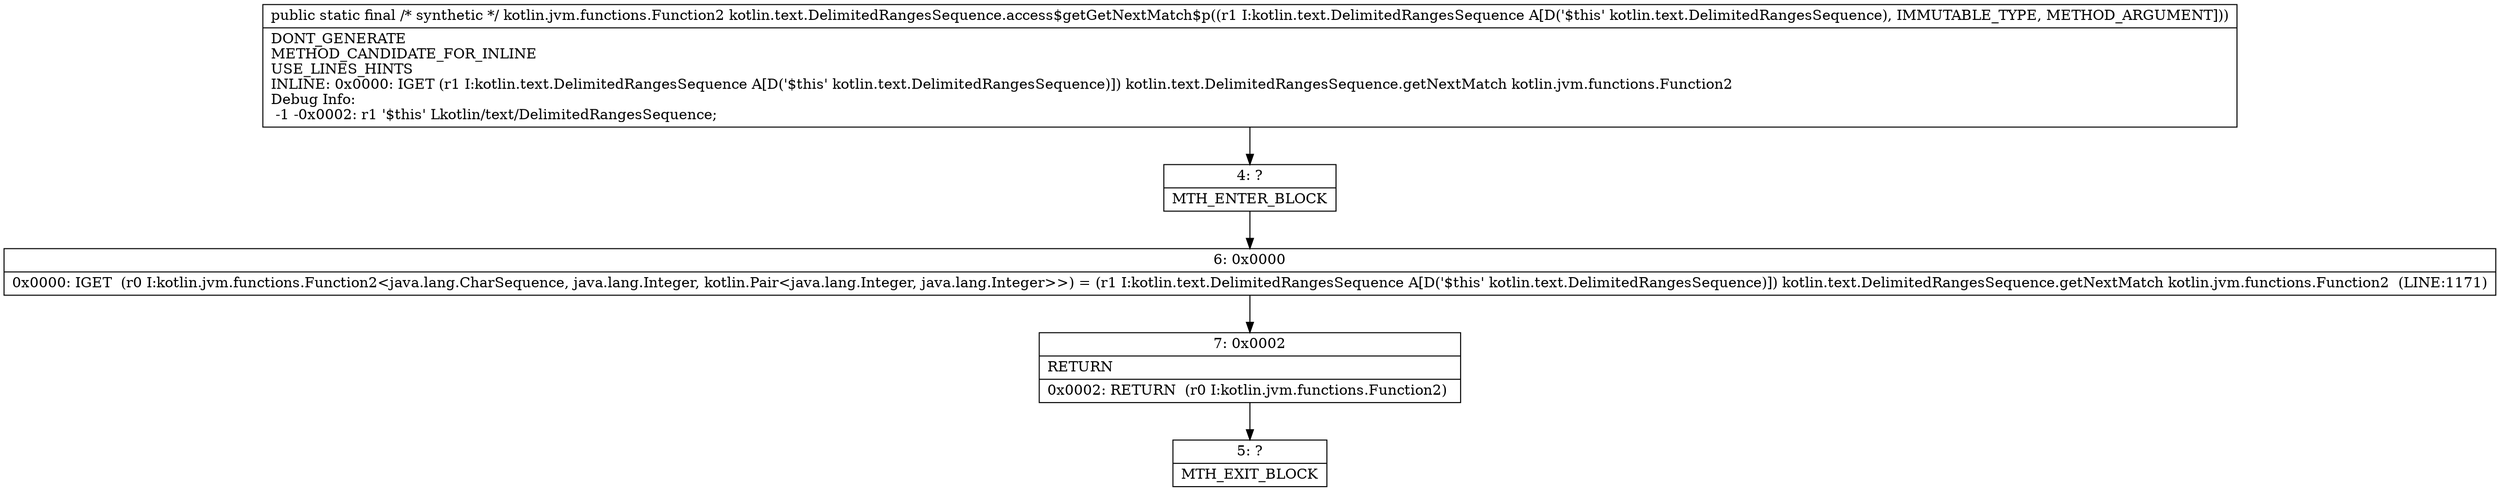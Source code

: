 digraph "CFG forkotlin.text.DelimitedRangesSequence.access$getGetNextMatch$p(Lkotlin\/text\/DelimitedRangesSequence;)Lkotlin\/jvm\/functions\/Function2;" {
Node_4 [shape=record,label="{4\:\ ?|MTH_ENTER_BLOCK\l}"];
Node_6 [shape=record,label="{6\:\ 0x0000|0x0000: IGET  (r0 I:kotlin.jvm.functions.Function2\<java.lang.CharSequence, java.lang.Integer, kotlin.Pair\<java.lang.Integer, java.lang.Integer\>\>) = (r1 I:kotlin.text.DelimitedRangesSequence A[D('$this' kotlin.text.DelimitedRangesSequence)]) kotlin.text.DelimitedRangesSequence.getNextMatch kotlin.jvm.functions.Function2  (LINE:1171)\l}"];
Node_7 [shape=record,label="{7\:\ 0x0002|RETURN\l|0x0002: RETURN  (r0 I:kotlin.jvm.functions.Function2) \l}"];
Node_5 [shape=record,label="{5\:\ ?|MTH_EXIT_BLOCK\l}"];
MethodNode[shape=record,label="{public static final \/* synthetic *\/ kotlin.jvm.functions.Function2 kotlin.text.DelimitedRangesSequence.access$getGetNextMatch$p((r1 I:kotlin.text.DelimitedRangesSequence A[D('$this' kotlin.text.DelimitedRangesSequence), IMMUTABLE_TYPE, METHOD_ARGUMENT]))  | DONT_GENERATE\lMETHOD_CANDIDATE_FOR_INLINE\lUSE_LINES_HINTS\lINLINE: 0x0000: IGET  (r1 I:kotlin.text.DelimitedRangesSequence A[D('$this' kotlin.text.DelimitedRangesSequence)]) kotlin.text.DelimitedRangesSequence.getNextMatch kotlin.jvm.functions.Function2\lDebug Info:\l  \-1 \-0x0002: r1 '$this' Lkotlin\/text\/DelimitedRangesSequence;\l}"];
MethodNode -> Node_4;Node_4 -> Node_6;
Node_6 -> Node_7;
Node_7 -> Node_5;
}

